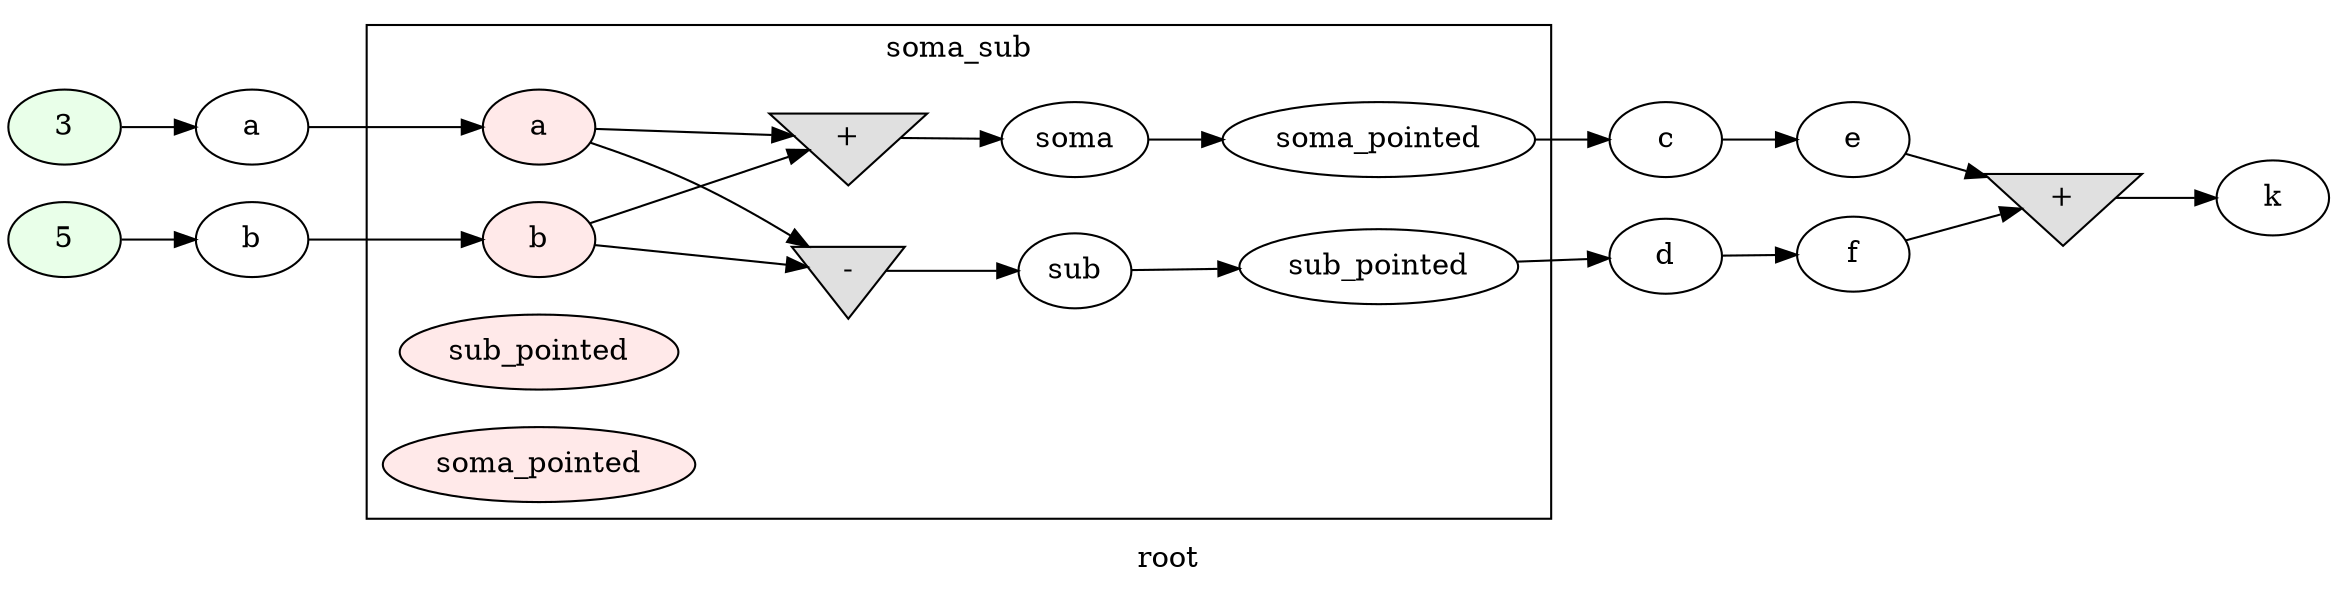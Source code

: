 digraph G
{
rankdir=LR;
label = "root";
	node_000011 [ label = "3", style=filled, fillcolor="#E9FFE9", startingline=10 ]
	node_000012 [ label = "a", startingline=10 ]
	node_000013 [ label = "5", style=filled, fillcolor="#E9FFE9", startingline=11 ]
	node_000014 [ label = "b", startingline=11 ]
	node_000025 [ label = "c", startingline=13 ]
	node_000026 [ label = "d", startingline=13 ]
	node_000027 [ label = "e", startingline=14 ]
	node_000028 [ label = "f", startingline=15 ]
	node_000029 [ label = "+", shape=invtriangle, style=filled, fillcolor="#E0E0E0", startingline=17 ]
	node_000030 [ label = "k", startingline=17 ]
subgraph cluster_3 {
label = "soma_sub";
parent = "G";
startingline = 13;
	node_000015 [ label = "a", style=filled, fillcolor="#FFE9E9", startingline=2 ]
	node_000016 [ label = "b", style=filled, fillcolor="#FFE9E9", startingline=2 ]
	node_000017 [ label = "sub_pointed", style=filled, fillcolor="#FFE9E9", startingline=2 ]
	node_000018 [ label = "soma_pointed", style=filled, fillcolor="#FFE9E9", startingline=2 ]
	node_000019 [ label = "+", shape=invtriangle, style=filled, fillcolor="#E0E0E0", startingline=4 ]
	node_000020 [ label = "soma", startingline=4 ]
	node_000021 [ label = "soma_pointed", startingline=4 ]
	node_000022 [ label = "-", shape=invtriangle, style=filled, fillcolor="#E0E0E0", startingline=5 ]
	node_000023 [ label = "sub", startingline=5 ]
	node_000024 [ label = "sub_pointed", startingline=5 ]
}
	node_000011 -> node_000012
	node_000012 -> node_000015
	node_000013 -> node_000014
	node_000014 -> node_000016
	node_000025 -> node_000027
	node_000026 -> node_000028
	node_000027 -> node_000029
	node_000028 -> node_000029
	node_000029 -> node_000030
	node_000015 -> node_000019
	node_000015 -> node_000022
	node_000016 -> node_000019
	node_000016 -> node_000022
	node_000019 -> node_000020
	node_000020 -> node_000021
	node_000021 -> node_000025
	node_000022 -> node_000023
	node_000023 -> node_000024
	node_000024 -> node_000026
}
